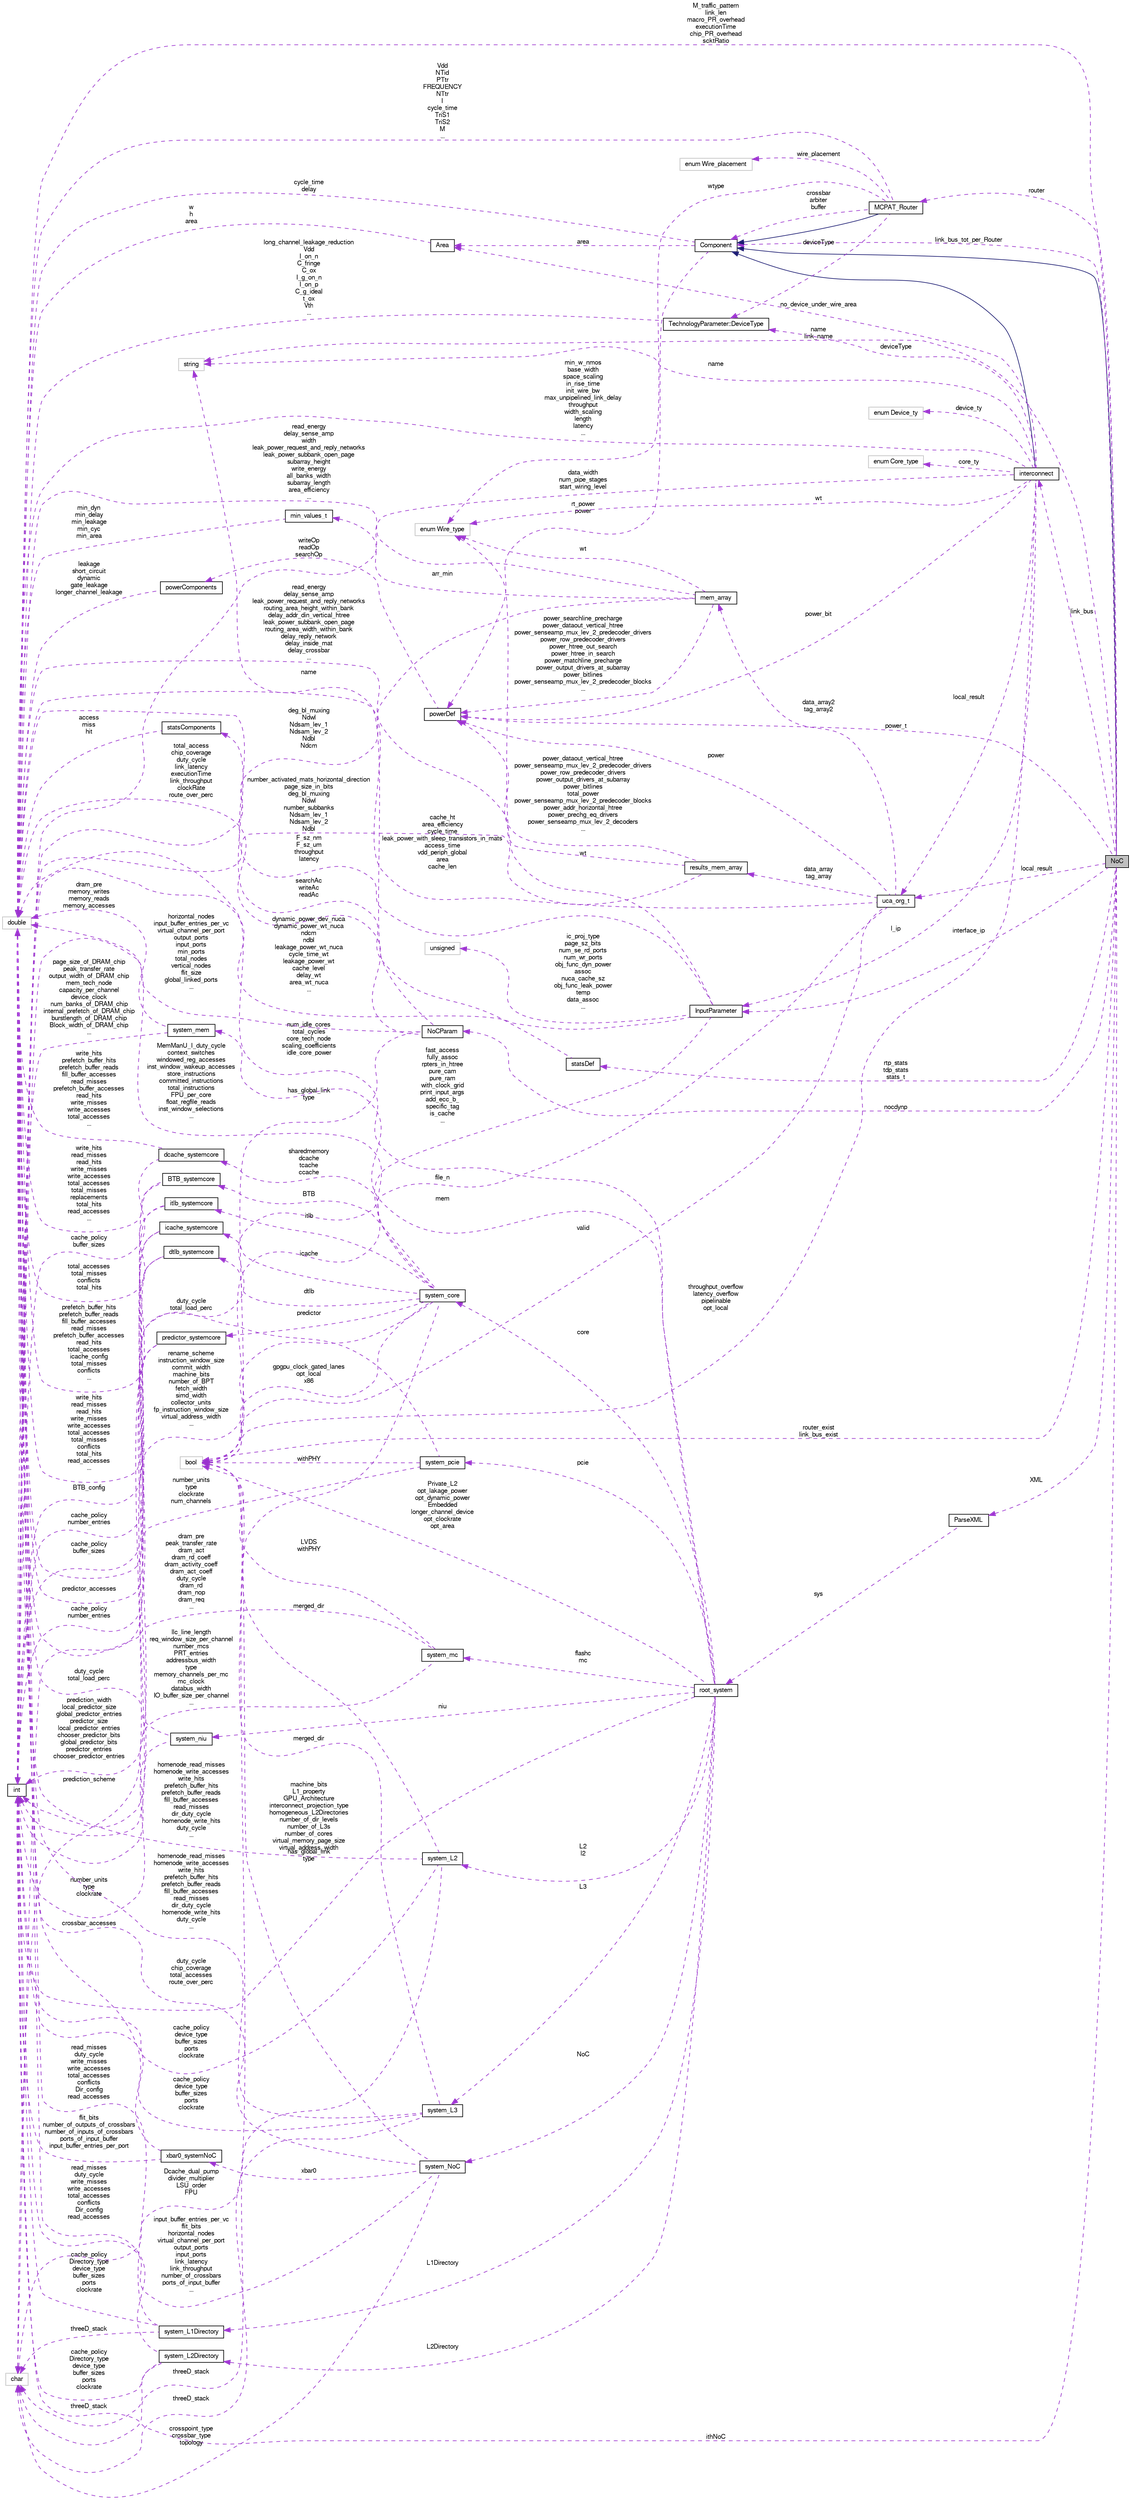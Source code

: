 digraph G
{
  bgcolor="transparent";
  edge [fontname="FreeSans",fontsize="10",labelfontname="FreeSans",labelfontsize="10"];
  node [fontname="FreeSans",fontsize="10",shape=record];
  rankdir=LR;
  Node1 [label="NoC",height=0.2,width=0.4,color="black", fillcolor="grey75", style="filled" fontcolor="black"];
  Node2 -> Node1 [dir=back,color="midnightblue",fontsize="10",style="solid",fontname="FreeSans"];
  Node2 [label="Component",height=0.2,width=0.4,color="black",URL="$classComponent.html"];
  Node3 -> Node2 [dir=back,color="darkorchid3",fontsize="10",style="dashed",label="cycle_time\ndelay",fontname="FreeSans"];
  Node3 [label="double",height=0.2,width=0.4,color="grey75"];
  Node4 -> Node2 [dir=back,color="darkorchid3",fontsize="10",style="dashed",label="rt_power\npower",fontname="FreeSans"];
  Node4 [label="powerDef",height=0.2,width=0.4,color="black",URL="$classpowerDef.html"];
  Node5 -> Node4 [dir=back,color="darkorchid3",fontsize="10",style="dashed",label="writeOp\nreadOp\nsearchOp",fontname="FreeSans"];
  Node5 [label="powerComponents",height=0.2,width=0.4,color="black",URL="$classpowerComponents.html"];
  Node3 -> Node5 [dir=back,color="darkorchid3",fontsize="10",style="dashed",label="leakage\nshort_circuit\ndynamic\ngate_leakage\nlonger_channel_leakage",fontname="FreeSans"];
  Node6 -> Node2 [dir=back,color="darkorchid3",fontsize="10",style="dashed",label="area",fontname="FreeSans"];
  Node6 [label="Area",height=0.2,width=0.4,color="black",URL="$classArea.html"];
  Node3 -> Node6 [dir=back,color="darkorchid3",fontsize="10",style="dashed",label="w\nh\narea",fontname="FreeSans"];
  Node7 -> Node1 [dir=back,color="darkorchid3",fontsize="10",style="dashed",label="nocdynp",fontname="FreeSans"];
  Node7 [label="NoCParam",height=0.2,width=0.4,color="black",URL="$classNoCParam.html"];
  Node3 -> Node7 [dir=back,color="darkorchid3",fontsize="10",style="dashed",label="total_access\nchip_coverage\nduty_cycle\nlink_latency\nexecutionTime\nlink_throughput\nclockRate\nroute_over_perc",fontname="FreeSans"];
  Node8 -> Node7 [dir=back,color="darkorchid3",fontsize="10",style="dashed",label="name",fontname="FreeSans"];
  Node8 [label="string",height=0.2,width=0.4,color="grey75"];
  Node9 -> Node7 [dir=back,color="darkorchid3",fontsize="10",style="dashed",label="horizontal_nodes\ninput_buffer_entries_per_vc\nvirtual_channel_per_port\noutput_ports\ninput_ports\nmin_ports\ntotal_nodes\nvertical_nodes\nflit_size\nglobal_linked_ports\n...",fontname="FreeSans"];
  Node9 [label="int",height=0.2,width=0.4,color="black",URL="$classint.html"];
  Node10 -> Node7 [dir=back,color="darkorchid3",fontsize="10",style="dashed",label="has_global_link\ntype",fontname="FreeSans"];
  Node10 [label="bool",height=0.2,width=0.4,color="grey75"];
  Node8 -> Node1 [dir=back,color="darkorchid3",fontsize="10",style="dashed",label="name\nlink_name",fontname="FreeSans"];
  Node3 -> Node1 [dir=back,color="darkorchid3",fontsize="10",style="dashed",label="M_traffic_pattern\nlink_len\nmacro_PR_overhead\nexecutionTime\nchip_PR_overhead\nscktRatio",fontname="FreeSans"];
  Node11 -> Node1 [dir=back,color="darkorchid3",fontsize="10",style="dashed",label="router",fontname="FreeSans"];
  Node11 [label="MCPAT_Router",height=0.2,width=0.4,color="black",URL="$classMCPAT__Router.html"];
  Node2 -> Node11 [dir=back,color="midnightblue",fontsize="10",style="solid",fontname="FreeSans"];
  Node3 -> Node11 [dir=back,color="darkorchid3",fontsize="10",style="dashed",label="Vdd\nNTid\nPTtr\nFREQUENCY\nNTtr\nI\ncycle_time\nTriS1\nTriS2\nM\n...",fontname="FreeSans"];
  Node2 -> Node11 [dir=back,color="darkorchid3",fontsize="10",style="dashed",label="crossbar\narbiter\nbuffer",fontname="FreeSans"];
  Node12 -> Node11 [dir=back,color="darkorchid3",fontsize="10",style="dashed",label="wtype",fontname="FreeSans"];
  Node12 [label="enum Wire_type",height=0.2,width=0.4,color="grey75"];
  Node13 -> Node11 [dir=back,color="darkorchid3",fontsize="10",style="dashed",label="deviceType",fontname="FreeSans"];
  Node13 [label="TechnologyParameter::DeviceType",height=0.2,width=0.4,color="black",URL="$classTechnologyParameter_1_1DeviceType.html"];
  Node3 -> Node13 [dir=back,color="darkorchid3",fontsize="10",style="dashed",label="long_channel_leakage_reduction\nVdd\nI_on_n\nC_fringe\nC_ox\nI_g_on_n\nI_on_p\nC_g_ideal\nt_ox\nVth\n...",fontname="FreeSans"];
  Node14 -> Node11 [dir=back,color="darkorchid3",fontsize="10",style="dashed",label="wire_placement",fontname="FreeSans"];
  Node14 [label="enum Wire_placement",height=0.2,width=0.4,color="grey75"];
  Node2 -> Node1 [dir=back,color="darkorchid3",fontsize="10",style="dashed",label="link_bus_tot_per_Router",fontname="FreeSans"];
  Node4 -> Node1 [dir=back,color="darkorchid3",fontsize="10",style="dashed",label="power_t",fontname="FreeSans"];
  Node15 -> Node1 [dir=back,color="darkorchid3",fontsize="10",style="dashed",label="local_result",fontname="FreeSans"];
  Node15 [label="uca_org_t",height=0.2,width=0.4,color="black",URL="$classuca__org__t.html"];
  Node3 -> Node15 [dir=back,color="darkorchid3",fontsize="10",style="dashed",label="cache_ht\narea_efficiency\ncycle_time\nleak_power_with_sleep_transistors_in_mats\naccess_time\nvdd_periph_global\narea\ncache_len",fontname="FreeSans"];
  Node16 -> Node15 [dir=back,color="darkorchid3",fontsize="10",style="dashed",label="file_n",fontname="FreeSans"];
  Node16 [label="char",height=0.2,width=0.4,color="grey75"];
  Node4 -> Node15 [dir=back,color="darkorchid3",fontsize="10",style="dashed",label="power",fontname="FreeSans"];
  Node17 -> Node15 [dir=back,color="darkorchid3",fontsize="10",style="dashed",label="data_array2\ntag_array2",fontname="FreeSans"];
  Node17 [label="mem_array",height=0.2,width=0.4,color="black",URL="$classmem__array.html"];
  Node3 -> Node17 [dir=back,color="darkorchid3",fontsize="10",style="dashed",label="read_energy\ndelay_sense_amp\nwidth\nleak_power_request_and_reply_networks\nleak_power_subbank_open_page\nsubarray_height\nwrite_energy\nall_banks_width\nsubarray_length\narea_efficiency\n...",fontname="FreeSans"];
  Node18 -> Node17 [dir=back,color="darkorchid3",fontsize="10",style="dashed",label="arr_min",fontname="FreeSans"];
  Node18 [label="min_values_t",height=0.2,width=0.4,color="black",URL="$classmin__values__t.html"];
  Node3 -> Node18 [dir=back,color="darkorchid3",fontsize="10",style="dashed",label="min_dyn\nmin_delay\nmin_leakage\nmin_cyc\nmin_area",fontname="FreeSans"];
  Node4 -> Node17 [dir=back,color="darkorchid3",fontsize="10",style="dashed",label="power_searchline_precharge\npower_dataout_vertical_htree\npower_senseamp_mux_lev_2_predecoder_drivers\npower_row_predecoder_drivers\npower_htree_out_search\npower_htree_in_search\npower_matchline_precharge\npower_output_drivers_at_subarray\npower_bitlines\npower_senseamp_mux_lev_2_predecoder_blocks\n...",fontname="FreeSans"];
  Node9 -> Node17 [dir=back,color="darkorchid3",fontsize="10",style="dashed",label="deg_bl_muxing\nNdwl\nNdsam_lev_1\nNdsam_lev_2\nNdbl\nNdcm",fontname="FreeSans"];
  Node12 -> Node17 [dir=back,color="darkorchid3",fontsize="10",style="dashed",label="wt",fontname="FreeSans"];
  Node19 -> Node15 [dir=back,color="darkorchid3",fontsize="10",style="dashed",label="data_array\ntag_array",fontname="FreeSans"];
  Node19 [label="results_mem_array",height=0.2,width=0.4,color="black",URL="$structresults__mem__array.html"];
  Node3 -> Node19 [dir=back,color="darkorchid3",fontsize="10",style="dashed",label="read_energy\ndelay_sense_amp\nleak_power_request_and_reply_networks\nrouting_area_height_within_bank\ndelay_addr_din_vertical_htree\nleak_power_subbank_open_page\nrouting_area_width_within_bank\ndelay_reply_network\ndelay_inside_mat\ndelay_crossbar\n...",fontname="FreeSans"];
  Node4 -> Node19 [dir=back,color="darkorchid3",fontsize="10",style="dashed",label="power_dataout_vertical_htree\npower_senseamp_mux_lev_2_predecoder_drivers\npower_row_predecoder_drivers\npower_output_drivers_at_subarray\npower_bitlines\ntotal_power\npower_senseamp_mux_lev_2_predecoder_blocks\npower_addr_horizontal_htree\npower_prechg_eq_drivers\npower_senseamp_mux_lev_2_decoders\n...",fontname="FreeSans"];
  Node9 -> Node19 [dir=back,color="darkorchid3",fontsize="10",style="dashed",label="number_activated_mats_horizontal_direction\npage_size_in_bits\ndeg_bl_muxing\nNdwl\nnumber_subbanks\nNdsam_lev_1\nNdsam_lev_2\nNdbl",fontname="FreeSans"];
  Node10 -> Node15 [dir=back,color="darkorchid3",fontsize="10",style="dashed",label="valid",fontname="FreeSans"];
  Node20 -> Node1 [dir=back,color="darkorchid3",fontsize="10",style="dashed",label="link_bus",fontname="FreeSans"];
  Node20 [label="interconnect",height=0.2,width=0.4,color="black",URL="$classinterconnect.html"];
  Node2 -> Node20 [dir=back,color="midnightblue",fontsize="10",style="solid",fontname="FreeSans"];
  Node3 -> Node20 [dir=back,color="darkorchid3",fontsize="10",style="dashed",label="min_w_nmos\nbase_width\nspace_scaling\nin_rise_time\ninit_wire_bw\nmax_unpipelined_link_delay\nthroughput\nwidth_scaling\nlength\nlatency\n...",fontname="FreeSans"];
  Node8 -> Node20 [dir=back,color="darkorchid3",fontsize="10",style="dashed",label="name",fontname="FreeSans"];
  Node21 -> Node20 [dir=back,color="darkorchid3",fontsize="10",style="dashed",label="device_ty",fontname="FreeSans"];
  Node21 [label="enum Device_ty",height=0.2,width=0.4,color="grey75"];
  Node4 -> Node20 [dir=back,color="darkorchid3",fontsize="10",style="dashed",label="power_bit",fontname="FreeSans"];
  Node15 -> Node20 [dir=back,color="darkorchid3",fontsize="10",style="dashed",label="local_result",fontname="FreeSans"];
  Node9 -> Node20 [dir=back,color="darkorchid3",fontsize="10",style="dashed",label="data_width\nnum_pipe_stages\nstart_wiring_level",fontname="FreeSans"];
  Node10 -> Node20 [dir=back,color="darkorchid3",fontsize="10",style="dashed",label="throughput_overflow\nlatency_overflow\npipelinable\nopt_local",fontname="FreeSans"];
  Node6 -> Node20 [dir=back,color="darkorchid3",fontsize="10",style="dashed",label="no_device_under_wire_area",fontname="FreeSans"];
  Node12 -> Node20 [dir=back,color="darkorchid3",fontsize="10",style="dashed",label="wt",fontname="FreeSans"];
  Node22 -> Node20 [dir=back,color="darkorchid3",fontsize="10",style="dashed",label="l_ip",fontname="FreeSans"];
  Node22 [label="InputParameter",height=0.2,width=0.4,color="black",URL="$classInputParameter.html"];
  Node3 -> Node22 [dir=back,color="darkorchid3",fontsize="10",style="dashed",label="F_sz_nm\nF_sz_um\nthroughput\nlatency",fontname="FreeSans"];
  Node9 -> Node22 [dir=back,color="darkorchid3",fontsize="10",style="dashed",label="dynamic_power_dev_nuca\ndynamic_power_wt_nuca\nndcm\nndbl\nleakage_power_wt_nuca\ncycle_time_wt\nleakage_power_wt\ncache_level\ndelay_wt\narea_wt_nuca\n...",fontname="FreeSans"];
  Node10 -> Node22 [dir=back,color="darkorchid3",fontsize="10",style="dashed",label="fast_access\nfully_assoc\nrpters_in_htree\npure_cam\npure_ram\nwith_clock_grid\nprint_input_args\nadd_ecc_b_\nspecific_tag\nis_cache\n...",fontname="FreeSans"];
  Node12 -> Node22 [dir=back,color="darkorchid3",fontsize="10",style="dashed",label="wt",fontname="FreeSans"];
  Node23 -> Node22 [dir=back,color="darkorchid3",fontsize="10",style="dashed",label="ic_proj_type\npage_sz_bits\nnum_se_rd_ports\nnum_wr_ports\nobj_func_dyn_power\nassoc\nnuca_cache_sz\nobj_func_leak_power\ntemp\ndata_assoc\n...",fontname="FreeSans"];
  Node23 [label="unsigned",height=0.2,width=0.4,color="grey75"];
  Node13 -> Node20 [dir=back,color="darkorchid3",fontsize="10",style="dashed",label="deviceType",fontname="FreeSans"];
  Node24 -> Node20 [dir=back,color="darkorchid3",fontsize="10",style="dashed",label="core_ty",fontname="FreeSans"];
  Node24 [label="enum Core_type",height=0.2,width=0.4,color="grey75"];
  Node25 -> Node1 [dir=back,color="darkorchid3",fontsize="10",style="dashed",label="rtp_stats\ntdp_stats\nstats_t",fontname="FreeSans"];
  Node25 [label="statsDef",height=0.2,width=0.4,color="black",URL="$classstatsDef.html"];
  Node26 -> Node25 [dir=back,color="darkorchid3",fontsize="10",style="dashed",label="searchAc\nwriteAc\nreadAc",fontname="FreeSans"];
  Node26 [label="statsComponents",height=0.2,width=0.4,color="black",URL="$classstatsComponents.html"];
  Node3 -> Node26 [dir=back,color="darkorchid3",fontsize="10",style="dashed",label="access\nmiss\nhit",fontname="FreeSans"];
  Node9 -> Node1 [dir=back,color="darkorchid3",fontsize="10",style="dashed",label="ithNoC",fontname="FreeSans"];
  Node10 -> Node1 [dir=back,color="darkorchid3",fontsize="10",style="dashed",label="router_exist\nlink_bus_exist",fontname="FreeSans"];
  Node22 -> Node1 [dir=back,color="darkorchid3",fontsize="10",style="dashed",label="interface_ip",fontname="FreeSans"];
  Node27 -> Node1 [dir=back,color="darkorchid3",fontsize="10",style="dashed",label="XML",fontname="FreeSans"];
  Node27 [label="ParseXML",height=0.2,width=0.4,color="black",URL="$classParseXML.html"];
  Node28 -> Node27 [dir=back,color="darkorchid3",fontsize="10",style="dashed",label="sys",fontname="FreeSans"];
  Node28 [label="root_system",height=0.2,width=0.4,color="black",URL="$structroot__system.html"];
  Node29 -> Node28 [dir=back,color="darkorchid3",fontsize="10",style="dashed",label="L2\nl2",fontname="FreeSans"];
  Node29 [label="system_L2",height=0.2,width=0.4,color="black",URL="$structsystem__L2.html"];
  Node3 -> Node29 [dir=back,color="darkorchid3",fontsize="10",style="dashed",label="homenode_read_misses\nhomenode_write_accesses\nwrite_hits\nprefetch_buffer_hits\nprefetch_buffer_reads\nfill_buffer_accesses\nread_misses\ndir_duty_cycle\nhomenode_write_hits\nduty_cycle\n...",fontname="FreeSans"];
  Node16 -> Node29 [dir=back,color="darkorchid3",fontsize="10",style="dashed",label="threeD_stack",fontname="FreeSans"];
  Node9 -> Node29 [dir=back,color="darkorchid3",fontsize="10",style="dashed",label="cache_policy\ndevice_type\nbuffer_sizes\nports\nclockrate",fontname="FreeSans"];
  Node10 -> Node29 [dir=back,color="darkorchid3",fontsize="10",style="dashed",label="merged_dir",fontname="FreeSans"];
  Node30 -> Node28 [dir=back,color="darkorchid3",fontsize="10",style="dashed",label="L3",fontname="FreeSans"];
  Node30 [label="system_L3",height=0.2,width=0.4,color="black",URL="$structsystem__L3.html"];
  Node3 -> Node30 [dir=back,color="darkorchid3",fontsize="10",style="dashed",label="homenode_read_misses\nhomenode_write_accesses\nwrite_hits\nprefetch_buffer_hits\nprefetch_buffer_reads\nfill_buffer_accesses\nread_misses\ndir_duty_cycle\nhomenode_write_hits\nduty_cycle\n...",fontname="FreeSans"];
  Node16 -> Node30 [dir=back,color="darkorchid3",fontsize="10",style="dashed",label="threeD_stack",fontname="FreeSans"];
  Node9 -> Node30 [dir=back,color="darkorchid3",fontsize="10",style="dashed",label="cache_policy\ndevice_type\nbuffer_sizes\nports\nclockrate",fontname="FreeSans"];
  Node10 -> Node30 [dir=back,color="darkorchid3",fontsize="10",style="dashed",label="merged_dir",fontname="FreeSans"];
  Node3 -> Node28 [dir=back,color="darkorchid3",fontsize="10",style="dashed",label="num_idle_cores\ntotal_cycles\ncore_tech_node\nscaling_coefficients\nidle_core_power",fontname="FreeSans"];
  Node31 -> Node28 [dir=back,color="darkorchid3",fontsize="10",style="dashed",label="L2Directory",fontname="FreeSans"];
  Node31 [label="system_L2Directory",height=0.2,width=0.4,color="black",URL="$structsystem__L2Directory.html"];
  Node3 -> Node31 [dir=back,color="darkorchid3",fontsize="10",style="dashed",label="read_misses\nduty_cycle\nwrite_misses\nwrite_accesses\ntotal_accesses\nconflicts\nDir_config\nread_accesses",fontname="FreeSans"];
  Node16 -> Node31 [dir=back,color="darkorchid3",fontsize="10",style="dashed",label="threeD_stack",fontname="FreeSans"];
  Node9 -> Node31 [dir=back,color="darkorchid3",fontsize="10",style="dashed",label="cache_policy\nDirectory_type\ndevice_type\nbuffer_sizes\nports\nclockrate",fontname="FreeSans"];
  Node32 -> Node28 [dir=back,color="darkorchid3",fontsize="10",style="dashed",label="flashc\nmc",fontname="FreeSans"];
  Node32 [label="system_mc",height=0.2,width=0.4,color="black",URL="$structsystem__mc.html"];
  Node3 -> Node32 [dir=back,color="darkorchid3",fontsize="10",style="dashed",label="dram_pre\npeak_transfer_rate\ndram_act\ndram_rd_coeff\ndram_activity_coeff\ndram_act_coeff\nduty_cycle\ndram_rd\ndram_nop\ndram_req\n...",fontname="FreeSans"];
  Node9 -> Node32 [dir=back,color="darkorchid3",fontsize="10",style="dashed",label="llc_line_length\nreq_window_size_per_channel\nnumber_mcs\nPRT_entries\naddressbus_width\ntype\nmemory_channels_per_mc\nmc_clock\ndatabus_width\nIO_buffer_size_per_channel\n...",fontname="FreeSans"];
  Node10 -> Node32 [dir=back,color="darkorchid3",fontsize="10",style="dashed",label="LVDS\nwithPHY",fontname="FreeSans"];
  Node33 -> Node28 [dir=back,color="darkorchid3",fontsize="10",style="dashed",label="mem",fontname="FreeSans"];
  Node33 [label="system_mem",height=0.2,width=0.4,color="black",URL="$structsystem__mem.html"];
  Node3 -> Node33 [dir=back,color="darkorchid3",fontsize="10",style="dashed",label="dram_pre\nmemory_writes\nmemory_reads\nmemory_accesses",fontname="FreeSans"];
  Node9 -> Node33 [dir=back,color="darkorchid3",fontsize="10",style="dashed",label="page_size_of_DRAM_chip\npeak_transfer_rate\noutput_width_of_DRAM_chip\nmem_tech_node\ncapacity_per_channel\ndevice_clock\nnum_banks_of_DRAM_chip\ninternal_prefetch_of_DRAM_chip\nburstlength_of_DRAM_chip\nBlock_width_of_DRAM_chip\n...",fontname="FreeSans"];
  Node34 -> Node28 [dir=back,color="darkorchid3",fontsize="10",style="dashed",label="L1Directory",fontname="FreeSans"];
  Node34 [label="system_L1Directory",height=0.2,width=0.4,color="black",URL="$structsystem__L1Directory.html"];
  Node3 -> Node34 [dir=back,color="darkorchid3",fontsize="10",style="dashed",label="read_misses\nduty_cycle\nwrite_misses\nwrite_accesses\ntotal_accesses\nconflicts\nDir_config\nread_accesses",fontname="FreeSans"];
  Node16 -> Node34 [dir=back,color="darkorchid3",fontsize="10",style="dashed",label="threeD_stack",fontname="FreeSans"];
  Node9 -> Node34 [dir=back,color="darkorchid3",fontsize="10",style="dashed",label="cache_policy\nDirectory_type\ndevice_type\nbuffer_sizes\nports\nclockrate",fontname="FreeSans"];
  Node35 -> Node28 [dir=back,color="darkorchid3",fontsize="10",style="dashed",label="niu",fontname="FreeSans"];
  Node35 [label="system_niu",height=0.2,width=0.4,color="black",URL="$structsystem__niu.html"];
  Node3 -> Node35 [dir=back,color="darkorchid3",fontsize="10",style="dashed",label="duty_cycle\ntotal_load_perc",fontname="FreeSans"];
  Node9 -> Node35 [dir=back,color="darkorchid3",fontsize="10",style="dashed",label="number_units\ntype\nclockrate",fontname="FreeSans"];
  Node36 -> Node28 [dir=back,color="darkorchid3",fontsize="10",style="dashed",label="core",fontname="FreeSans"];
  Node36 [label="system_core",height=0.2,width=0.4,color="black",URL="$structsystem__core.html"];
  Node37 -> Node36 [dir=back,color="darkorchid3",fontsize="10",style="dashed",label="predictor",fontname="FreeSans"];
  Node37 [label="predictor_systemcore",height=0.2,width=0.4,color="black",URL="$structpredictor__systemcore.html"];
  Node3 -> Node37 [dir=back,color="darkorchid3",fontsize="10",style="dashed",label="predictor_accesses",fontname="FreeSans"];
  Node16 -> Node37 [dir=back,color="darkorchid3",fontsize="10",style="dashed",label="prediction_scheme",fontname="FreeSans"];
  Node9 -> Node37 [dir=back,color="darkorchid3",fontsize="10",style="dashed",label="prediction_width\nlocal_predictor_size\nglobal_predictor_entries\npredictor_size\nlocal_predictor_entries\nchooser_predictor_bits\nglobal_predictor_bits\npredictor_entries\nchooser_predictor_entries",fontname="FreeSans"];
  Node38 -> Node36 [dir=back,color="darkorchid3",fontsize="10",style="dashed",label="BTB",fontname="FreeSans"];
  Node38 [label="BTB_systemcore",height=0.2,width=0.4,color="black",URL="$structBTB__systemcore.html"];
  Node3 -> Node38 [dir=back,color="darkorchid3",fontsize="10",style="dashed",label="write_hits\nread_misses\nread_hits\nwrite_misses\nwrite_accesses\ntotal_accesses\ntotal_misses\nreplacements\ntotal_hits\nread_accesses\n...",fontname="FreeSans"];
  Node9 -> Node38 [dir=back,color="darkorchid3",fontsize="10",style="dashed",label="BTB_config",fontname="FreeSans"];
  Node3 -> Node36 [dir=back,color="darkorchid3",fontsize="10",style="dashed",label="MemManU_I_duty_cycle\ncontext_switches\nwindowed_reg_accesses\ninst_window_wakeup_accesses\nstore_instructions\ncommitted_instructions\ntotal_instructions\nFPU_per_core\nfloat_regfile_reads\ninst_window_selections\n...",fontname="FreeSans"];
  Node39 -> Node36 [dir=back,color="darkorchid3",fontsize="10",style="dashed",label="itlb",fontname="FreeSans"];
  Node39 [label="itlb_systemcore",height=0.2,width=0.4,color="black",URL="$structitlb__systemcore.html"];
  Node3 -> Node39 [dir=back,color="darkorchid3",fontsize="10",style="dashed",label="total_accesses\ntotal_misses\nconflicts\ntotal_hits",fontname="FreeSans"];
  Node9 -> Node39 [dir=back,color="darkorchid3",fontsize="10",style="dashed",label="cache_policy\nnumber_entries",fontname="FreeSans"];
  Node40 -> Node36 [dir=back,color="darkorchid3",fontsize="10",style="dashed",label="icache",fontname="FreeSans"];
  Node40 [label="icache_systemcore",height=0.2,width=0.4,color="black",URL="$structicache__systemcore.html"];
  Node3 -> Node40 [dir=back,color="darkorchid3",fontsize="10",style="dashed",label="prefetch_buffer_hits\nprefetch_buffer_reads\nfill_buffer_accesses\nread_misses\nprefetch_buffer_accesses\nread_hits\ntotal_accesses\nicache_config\ntotal_misses\nconflicts\n...",fontname="FreeSans"];
  Node9 -> Node40 [dir=back,color="darkorchid3",fontsize="10",style="dashed",label="cache_policy\nbuffer_sizes",fontname="FreeSans"];
  Node16 -> Node36 [dir=back,color="darkorchid3",fontsize="10",style="dashed",label="Dcache_dual_pump\ndivider_multiplier\nLSU_order\nFPU",fontname="FreeSans"];
  Node9 -> Node36 [dir=back,color="darkorchid3",fontsize="10",style="dashed",label="rename_scheme\ninstruction_window_size\ncommit_width\nmachine_bits\nnumber_of_BPT\nfetch_width\nsimd_width\ncollector_units\nfp_instruction_window_size\nvirtual_address_width\n...",fontname="FreeSans"];
  Node41 -> Node36 [dir=back,color="darkorchid3",fontsize="10",style="dashed",label="sharedmemory\ndcache\ntcache\nccache",fontname="FreeSans"];
  Node41 [label="dcache_systemcore",height=0.2,width=0.4,color="black",URL="$structdcache__systemcore.html"];
  Node3 -> Node41 [dir=back,color="darkorchid3",fontsize="10",style="dashed",label="write_hits\nprefetch_buffer_hits\nprefetch_buffer_reads\nfill_buffer_accesses\nread_misses\nprefetch_buffer_accesses\nread_hits\nwrite_misses\nwrite_accesses\ntotal_accesses\n...",fontname="FreeSans"];
  Node9 -> Node41 [dir=back,color="darkorchid3",fontsize="10",style="dashed",label="cache_policy\nbuffer_sizes",fontname="FreeSans"];
  Node10 -> Node36 [dir=back,color="darkorchid3",fontsize="10",style="dashed",label="gpgpu_clock_gated_lanes\nopt_local\nx86",fontname="FreeSans"];
  Node42 -> Node36 [dir=back,color="darkorchid3",fontsize="10",style="dashed",label="dtlb",fontname="FreeSans"];
  Node42 [label="dtlb_systemcore",height=0.2,width=0.4,color="black",URL="$structdtlb__systemcore.html"];
  Node3 -> Node42 [dir=back,color="darkorchid3",fontsize="10",style="dashed",label="write_hits\nread_misses\nread_hits\nwrite_misses\nwrite_accesses\ntotal_accesses\ntotal_misses\nconflicts\ntotal_hits\nread_accesses\n...",fontname="FreeSans"];
  Node9 -> Node42 [dir=back,color="darkorchid3",fontsize="10",style="dashed",label="cache_policy\nnumber_entries",fontname="FreeSans"];
  Node9 -> Node28 [dir=back,color="darkorchid3",fontsize="10",style="dashed",label="machine_bits\nL1_property\nGPU_Architecture\ninterconnect_projection_type\nhomogeneous_L2Directories\nnumber_of_dir_levels\nnumber_of_L3s\nnumber_of_cores\nvirtual_memory_page_size\nvirtual_address_width\n...",fontname="FreeSans"];
  Node10 -> Node28 [dir=back,color="darkorchid3",fontsize="10",style="dashed",label="Private_L2\nopt_lakage_power\nopt_dynamic_power\nEmbedded\nlonger_channel_device\nopt_clockrate\nopt_area",fontname="FreeSans"];
  Node43 -> Node28 [dir=back,color="darkorchid3",fontsize="10",style="dashed",label="NoC",fontname="FreeSans"];
  Node43 [label="system_NoC",height=0.2,width=0.4,color="black",URL="$structsystem__NoC.html"];
  Node3 -> Node43 [dir=back,color="darkorchid3",fontsize="10",style="dashed",label="duty_cycle\nchip_coverage\ntotal_accesses\nroute_over_perc",fontname="FreeSans"];
  Node16 -> Node43 [dir=back,color="darkorchid3",fontsize="10",style="dashed",label="crosspoint_type\ncrossbar_type\ntopology",fontname="FreeSans"];
  Node9 -> Node43 [dir=back,color="darkorchid3",fontsize="10",style="dashed",label="input_buffer_entries_per_vc\nflit_bits\nhorizontal_nodes\nvirtual_channel_per_port\noutput_ports\ninput_ports\nlink_latency\nlink_throughput\nnumber_of_crossbars\nports_of_input_buffer\n...",fontname="FreeSans"];
  Node10 -> Node43 [dir=back,color="darkorchid3",fontsize="10",style="dashed",label="has_global_link\ntype",fontname="FreeSans"];
  Node44 -> Node43 [dir=back,color="darkorchid3",fontsize="10",style="dashed",label="xbar0",fontname="FreeSans"];
  Node44 [label="xbar0_systemNoC",height=0.2,width=0.4,color="black",URL="$structxbar0__systemNoC.html"];
  Node3 -> Node44 [dir=back,color="darkorchid3",fontsize="10",style="dashed",label="crossbar_accesses",fontname="FreeSans"];
  Node9 -> Node44 [dir=back,color="darkorchid3",fontsize="10",style="dashed",label="flit_bits\nnumber_of_outputs_of_crossbars\nnumber_of_inputs_of_crossbars\nports_of_input_buffer\ninput_buffer_entries_per_port",fontname="FreeSans"];
  Node45 -> Node28 [dir=back,color="darkorchid3",fontsize="10",style="dashed",label="pcie",fontname="FreeSans"];
  Node45 [label="system_pcie",height=0.2,width=0.4,color="black",URL="$structsystem__pcie.html"];
  Node3 -> Node45 [dir=back,color="darkorchid3",fontsize="10",style="dashed",label="duty_cycle\ntotal_load_perc",fontname="FreeSans"];
  Node9 -> Node45 [dir=back,color="darkorchid3",fontsize="10",style="dashed",label="number_units\ntype\nclockrate\nnum_channels",fontname="FreeSans"];
  Node10 -> Node45 [dir=back,color="darkorchid3",fontsize="10",style="dashed",label="withPHY",fontname="FreeSans"];
}

